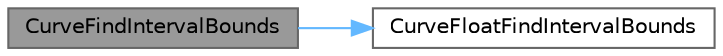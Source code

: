 digraph "CurveFindIntervalBounds"
{
 // INTERACTIVE_SVG=YES
 // LATEX_PDF_SIZE
  bgcolor="transparent";
  edge [fontname=Helvetica,fontsize=10,labelfontname=Helvetica,labelfontsize=10];
  node [fontname=Helvetica,fontsize=10,shape=box,height=0.2,width=0.4];
  rankdir="LR";
  Node1 [id="Node000001",label="CurveFindIntervalBounds",height=0.2,width=0.4,color="gray40", fillcolor="grey60", style="filled", fontcolor="black",tooltip=" "];
  Node1 -> Node2 [id="edge1_Node000001_Node000002",color="steelblue1",style="solid",tooltip=" "];
  Node2 [id="Node000002",label="CurveFloatFindIntervalBounds",height=0.2,width=0.4,color="grey40", fillcolor="white", style="filled",URL="$d7/db8/InterpCurvePoint_8h.html#acf720f86d5ccd164005d0ae6d23e5bfa",tooltip="Calculate bounds of float intervals."];
}
